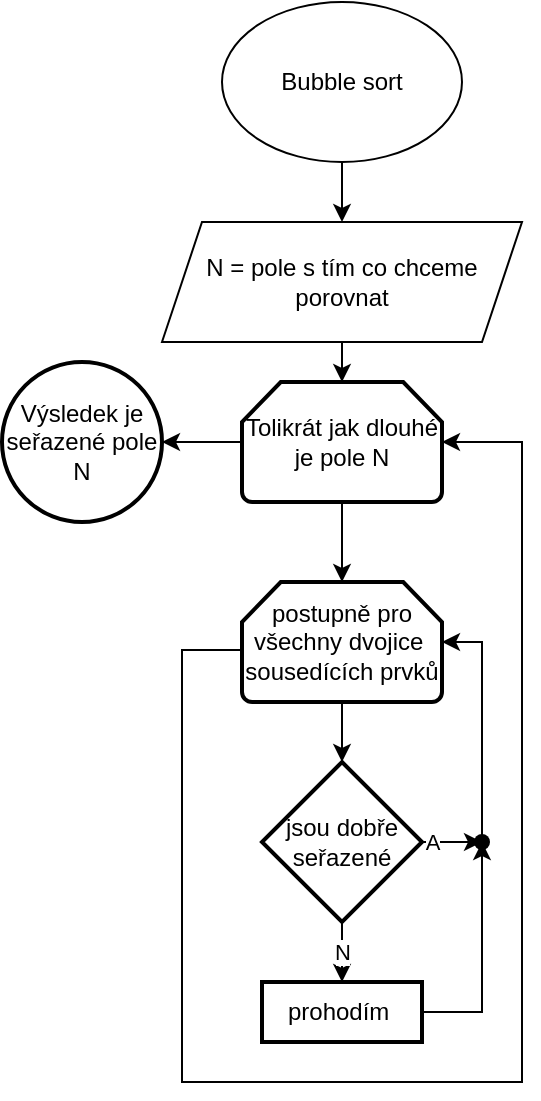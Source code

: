<mxfile version="22.1.17" type="device">
  <diagram name="Stránka-1" id="v8oJoNKxt12kJV0qVF6C">
    <mxGraphModel dx="1355" dy="661" grid="1" gridSize="10" guides="1" tooltips="1" connect="1" arrows="1" fold="1" page="1" pageScale="1" pageWidth="827" pageHeight="1169" math="0" shadow="0">
      <root>
        <mxCell id="0" />
        <mxCell id="1" parent="0" />
        <mxCell id="aLMiQRQqQi-h-w65Et9e-3" value="" style="edgeStyle=orthogonalEdgeStyle;rounded=0;orthogonalLoop=1;jettySize=auto;html=1;" edge="1" parent="1" source="aLMiQRQqQi-h-w65Et9e-1" target="aLMiQRQqQi-h-w65Et9e-2">
          <mxGeometry relative="1" as="geometry" />
        </mxCell>
        <mxCell id="aLMiQRQqQi-h-w65Et9e-1" value="Bubble sort" style="ellipse;whiteSpace=wrap;html=1;" vertex="1" parent="1">
          <mxGeometry x="310" y="40" width="120" height="80" as="geometry" />
        </mxCell>
        <mxCell id="aLMiQRQqQi-h-w65Et9e-7" value="" style="edgeStyle=orthogonalEdgeStyle;rounded=0;orthogonalLoop=1;jettySize=auto;html=1;" edge="1" parent="1" source="aLMiQRQqQi-h-w65Et9e-2" target="aLMiQRQqQi-h-w65Et9e-6">
          <mxGeometry relative="1" as="geometry" />
        </mxCell>
        <mxCell id="aLMiQRQqQi-h-w65Et9e-2" value="N = pole s tím co chceme porovnat" style="shape=parallelogram;perimeter=parallelogramPerimeter;whiteSpace=wrap;html=1;fixedSize=1;" vertex="1" parent="1">
          <mxGeometry x="280" y="150" width="180" height="60" as="geometry" />
        </mxCell>
        <mxCell id="aLMiQRQqQi-h-w65Et9e-11" value="" style="edgeStyle=orthogonalEdgeStyle;rounded=0;orthogonalLoop=1;jettySize=auto;html=1;" edge="1" parent="1" source="aLMiQRQqQi-h-w65Et9e-6" target="aLMiQRQqQi-h-w65Et9e-10">
          <mxGeometry relative="1" as="geometry" />
        </mxCell>
        <mxCell id="aLMiQRQqQi-h-w65Et9e-13" value="" style="edgeStyle=orthogonalEdgeStyle;rounded=0;orthogonalLoop=1;jettySize=auto;html=1;" edge="1" parent="1" source="aLMiQRQqQi-h-w65Et9e-6" target="aLMiQRQqQi-h-w65Et9e-12">
          <mxGeometry relative="1" as="geometry" />
        </mxCell>
        <mxCell id="aLMiQRQqQi-h-w65Et9e-6" value="Tolikrát jak dlouhé je pole N" style="strokeWidth=2;html=1;shape=mxgraph.flowchart.loop_limit;whiteSpace=wrap;" vertex="1" parent="1">
          <mxGeometry x="320" y="230" width="100" height="60" as="geometry" />
        </mxCell>
        <mxCell id="aLMiQRQqQi-h-w65Et9e-10" value="Výsledek je seřazené pole N" style="ellipse;whiteSpace=wrap;html=1;strokeWidth=2;" vertex="1" parent="1">
          <mxGeometry x="200" y="220" width="80" height="80" as="geometry" />
        </mxCell>
        <mxCell id="aLMiQRQqQi-h-w65Et9e-15" value="" style="edgeStyle=orthogonalEdgeStyle;rounded=0;orthogonalLoop=1;jettySize=auto;html=1;" edge="1" parent="1" source="aLMiQRQqQi-h-w65Et9e-12" target="aLMiQRQqQi-h-w65Et9e-14">
          <mxGeometry relative="1" as="geometry" />
        </mxCell>
        <mxCell id="aLMiQRQqQi-h-w65Et9e-25" style="edgeStyle=orthogonalEdgeStyle;rounded=0;orthogonalLoop=1;jettySize=auto;html=1;" edge="1" parent="1" source="aLMiQRQqQi-h-w65Et9e-12" target="aLMiQRQqQi-h-w65Et9e-6">
          <mxGeometry relative="1" as="geometry">
            <mxPoint x="450" y="270" as="targetPoint" />
            <mxPoint x="321.7" y="363.5" as="sourcePoint" />
            <Array as="points">
              <mxPoint x="290" y="364" />
              <mxPoint x="290" y="580" />
              <mxPoint x="460" y="580" />
              <mxPoint x="460" y="260" />
            </Array>
          </mxGeometry>
        </mxCell>
        <mxCell id="aLMiQRQqQi-h-w65Et9e-12" value="postupně pro všechny dvojice&amp;nbsp;&lt;br&gt;sousedících prvků" style="strokeWidth=2;html=1;shape=mxgraph.flowchart.loop_limit;whiteSpace=wrap;" vertex="1" parent="1">
          <mxGeometry x="320" y="330" width="100" height="60" as="geometry" />
        </mxCell>
        <mxCell id="aLMiQRQqQi-h-w65Et9e-17" value="A" style="edgeStyle=orthogonalEdgeStyle;rounded=0;orthogonalLoop=1;jettySize=auto;html=1;" edge="1" parent="1" source="aLMiQRQqQi-h-w65Et9e-14" target="aLMiQRQqQi-h-w65Et9e-20">
          <mxGeometry relative="1" as="geometry">
            <mxPoint x="470" y="500" as="targetPoint" />
          </mxGeometry>
        </mxCell>
        <mxCell id="aLMiQRQqQi-h-w65Et9e-19" value="N" style="edgeStyle=orthogonalEdgeStyle;rounded=0;orthogonalLoop=1;jettySize=auto;html=1;" edge="1" parent="1" source="aLMiQRQqQi-h-w65Et9e-14" target="aLMiQRQqQi-h-w65Et9e-18">
          <mxGeometry relative="1" as="geometry" />
        </mxCell>
        <mxCell id="aLMiQRQqQi-h-w65Et9e-14" value="jsou dobře seřazené" style="rhombus;whiteSpace=wrap;html=1;strokeWidth=2;" vertex="1" parent="1">
          <mxGeometry x="330" y="420" width="80" height="80" as="geometry" />
        </mxCell>
        <mxCell id="aLMiQRQqQi-h-w65Et9e-18" value="prohodím&amp;nbsp;" style="whiteSpace=wrap;html=1;strokeWidth=2;" vertex="1" parent="1">
          <mxGeometry x="330" y="530" width="80" height="30" as="geometry" />
        </mxCell>
        <mxCell id="aLMiQRQqQi-h-w65Et9e-20" value="" style="shape=waypoint;sketch=0;size=6;pointerEvents=1;points=[];fillColor=default;resizable=0;rotatable=0;perimeter=centerPerimeter;snapToPoint=1;strokeWidth=2;" vertex="1" parent="1">
          <mxGeometry x="430" y="450" width="20" height="20" as="geometry" />
        </mxCell>
        <mxCell id="aLMiQRQqQi-h-w65Et9e-22" style="edgeStyle=orthogonalEdgeStyle;rounded=0;orthogonalLoop=1;jettySize=auto;html=1;" edge="1" parent="1" source="aLMiQRQqQi-h-w65Et9e-20" target="aLMiQRQqQi-h-w65Et9e-20">
          <mxGeometry relative="1" as="geometry" />
        </mxCell>
        <mxCell id="aLMiQRQqQi-h-w65Et9e-23" style="edgeStyle=orthogonalEdgeStyle;rounded=0;orthogonalLoop=1;jettySize=auto;html=1;" edge="1" parent="1" source="aLMiQRQqQi-h-w65Et9e-18" target="aLMiQRQqQi-h-w65Et9e-20">
          <mxGeometry relative="1" as="geometry">
            <mxPoint x="470" y="580" as="targetPoint" />
            <Array as="points">
              <mxPoint x="440" y="545" />
            </Array>
          </mxGeometry>
        </mxCell>
        <mxCell id="aLMiQRQqQi-h-w65Et9e-24" style="edgeStyle=orthogonalEdgeStyle;rounded=0;orthogonalLoop=1;jettySize=auto;html=1;entryX=1;entryY=0.5;entryDx=0;entryDy=0;entryPerimeter=0;exitX=0.5;exitY=0.283;exitDx=0;exitDy=0;exitPerimeter=0;" edge="1" parent="1" source="aLMiQRQqQi-h-w65Et9e-20" target="aLMiQRQqQi-h-w65Et9e-12">
          <mxGeometry relative="1" as="geometry">
            <mxPoint x="560" y="480" as="sourcePoint" />
            <Array as="points">
              <mxPoint x="440" y="360" />
            </Array>
          </mxGeometry>
        </mxCell>
      </root>
    </mxGraphModel>
  </diagram>
</mxfile>
